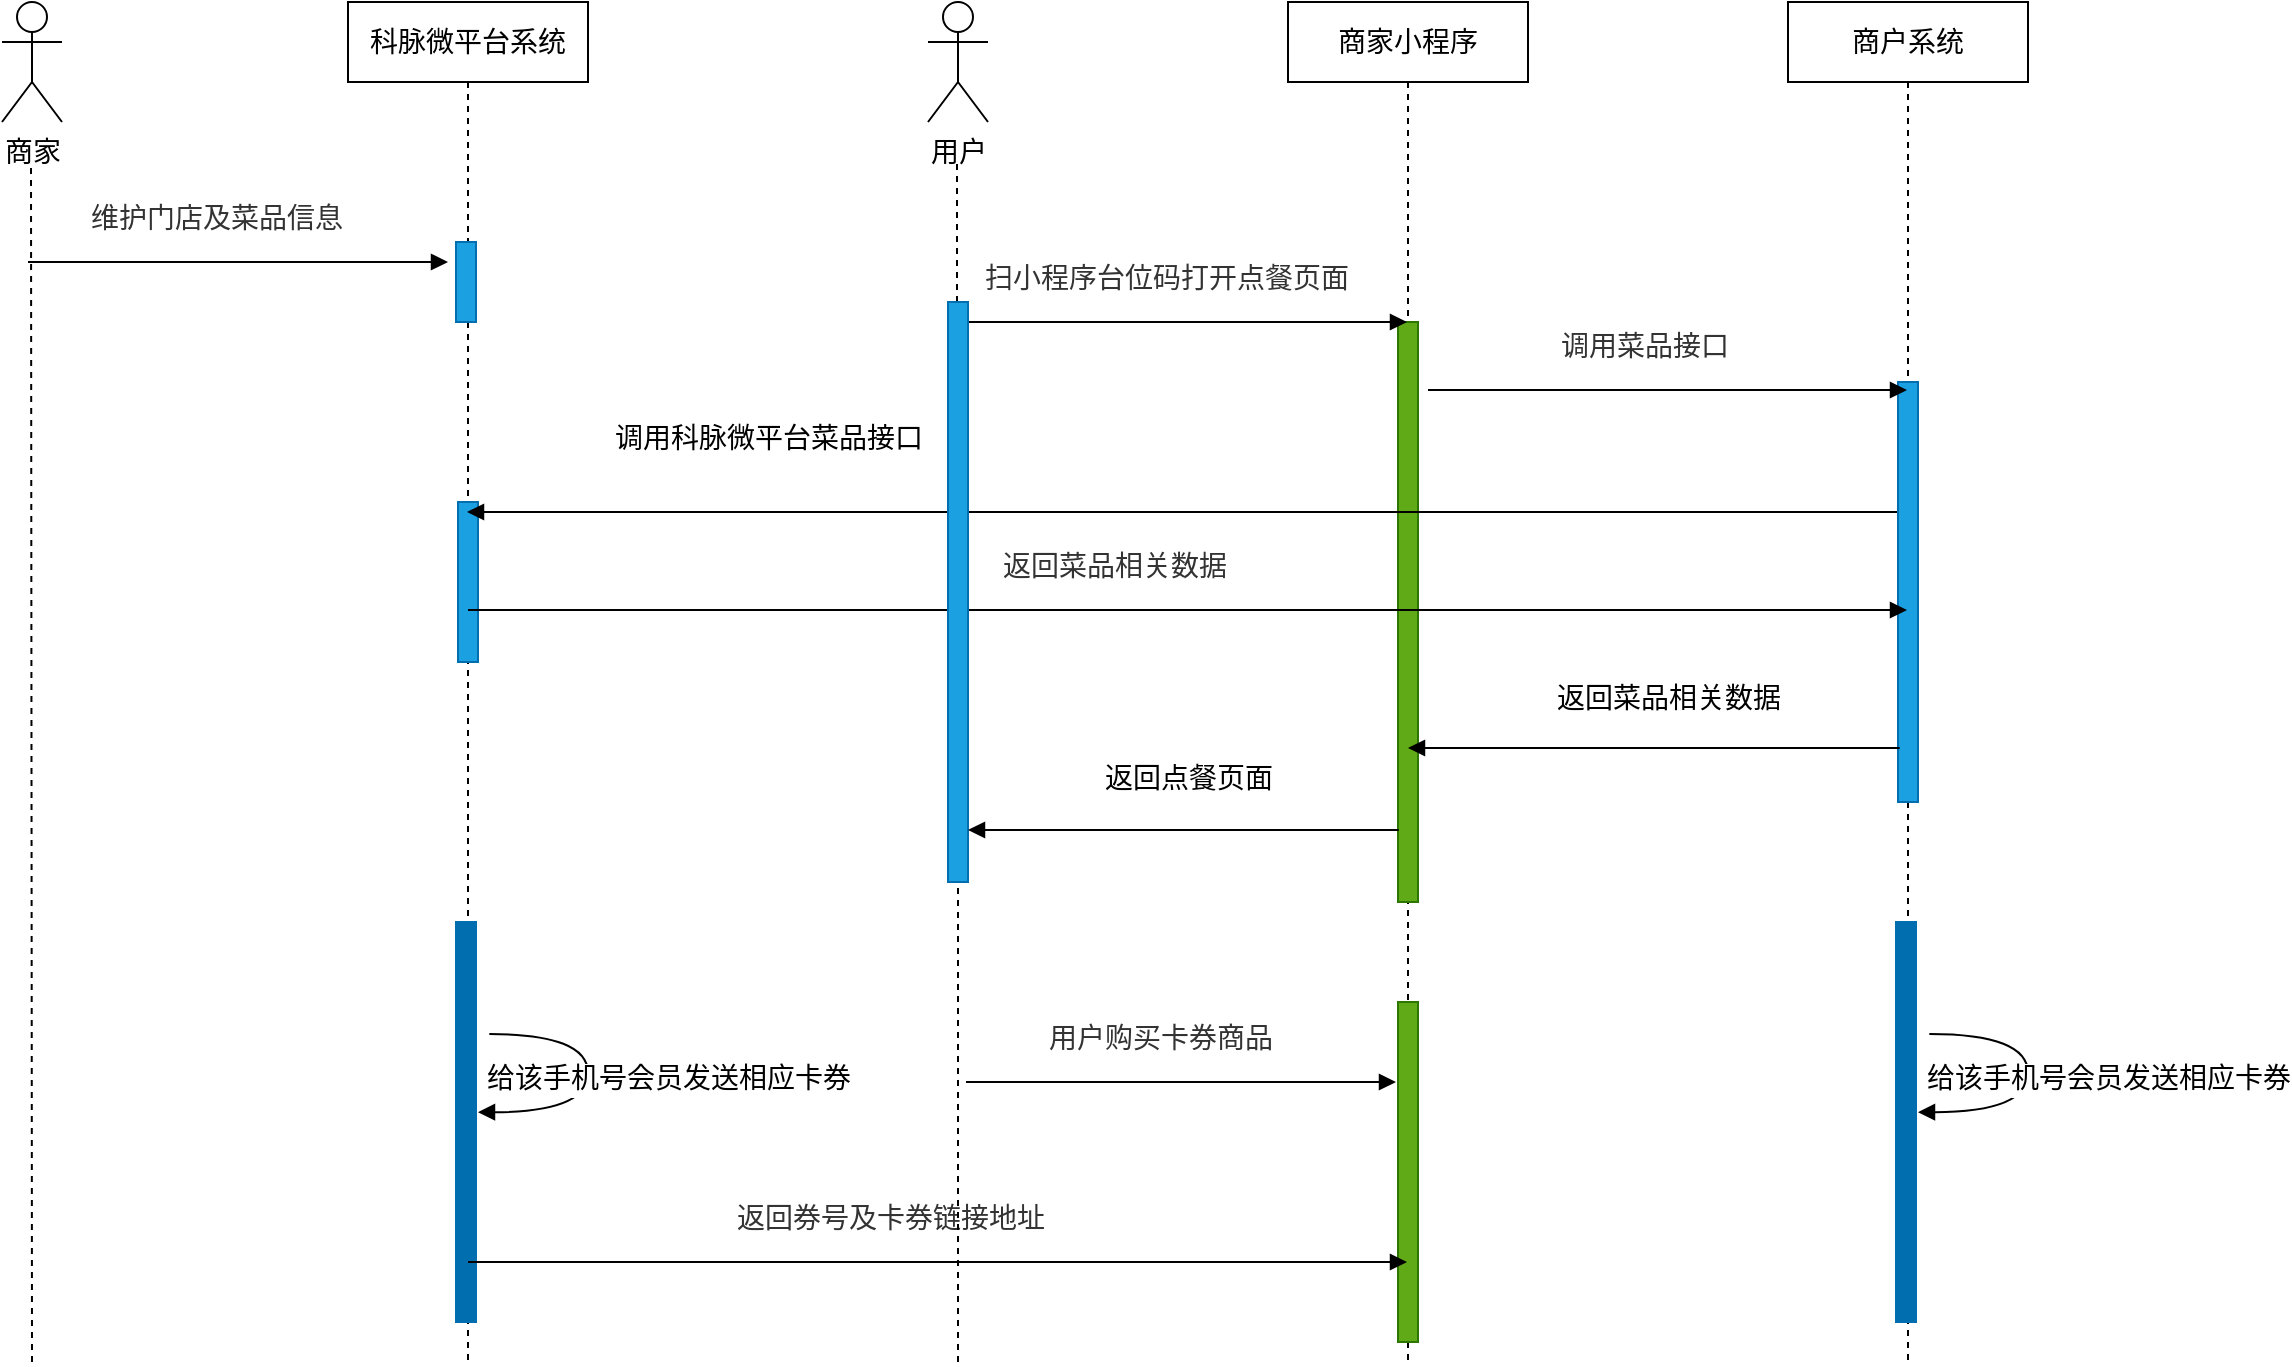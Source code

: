 <mxfile version="14.5.10" type="github"><diagram id="5aa129d9-4b51-9b99-0a78-bb2f967fc3d4" name="Page-1"><mxGraphModel dx="1822" dy="794" grid="1" gridSize="10" guides="1" tooltips="1" connect="1" arrows="1" fold="1" page="0" pageScale="1" pageWidth="827" pageHeight="1169" background="#ffffff" math="0" shadow="0"><root><mxCell id="0"/><mxCell id="1" parent="0"/><mxCell id="y1rh6phJj4241kgfLrmI-49" value="&lt;font style=&quot;font-size: 14px&quot;&gt;商家&lt;/font&gt;" style="shape=umlActor;verticalLabelPosition=bottom;verticalAlign=top;html=1;outlineConnect=0;movable=1;resizable=1;rotatable=1;deletable=1;editable=1;connectable=1;" parent="1" vertex="1"><mxGeometry x="-53" y="80" width="30" height="60" as="geometry"/></mxCell><mxCell id="y1rh6phJj4241kgfLrmI-62" value="商家小程序" style="shape=umlLifeline;perimeter=lifelinePerimeter;whiteSpace=wrap;html=1;container=1;collapsible=0;recursiveResize=0;outlineConnect=0;fontSize=14;" parent="1" vertex="1"><mxGeometry x="590" y="80" width="120" height="680" as="geometry"/></mxCell><mxCell id="y1rh6phJj4241kgfLrmI-63" value="" style="html=1;points=[];perimeter=orthogonalPerimeter;fillColor=#60a917;strokeColor=#2D7600;fontColor=#ffffff;" parent="y1rh6phJj4241kgfLrmI-62" vertex="1"><mxGeometry x="55" y="160" width="10" height="290" as="geometry"/></mxCell><mxCell id="QpcFcwuWjfST1NYp_s-o-11" value="" style="html=1;points=[];perimeter=orthogonalPerimeter;fillColor=#60a917;strokeColor=#2D7600;fontColor=#ffffff;" parent="y1rh6phJj4241kgfLrmI-62" vertex="1"><mxGeometry x="55" y="500" width="10" height="170" as="geometry"/></mxCell><mxCell id="y1rh6phJj4241kgfLrmI-64" value="&lt;font style=&quot;font-size: 14px&quot;&gt;科脉微平台系统&lt;/font&gt;" style="shape=umlLifeline;perimeter=lifelinePerimeter;whiteSpace=wrap;html=1;container=1;collapsible=0;recursiveResize=0;outlineConnect=0;" parent="1" vertex="1"><mxGeometry x="120" y="80" width="120" height="680" as="geometry"/></mxCell><mxCell id="y1rh6phJj4241kgfLrmI-65" value="" style="html=1;points=[];perimeter=orthogonalPerimeter;fillColor=#1ba1e2;strokeColor=#006EAF;fontColor=#ffffff;" parent="y1rh6phJj4241kgfLrmI-64" vertex="1"><mxGeometry x="54" y="120" width="10" height="40" as="geometry"/></mxCell><mxCell id="QpcFcwuWjfST1NYp_s-o-14" value="" style="html=1;points=[];perimeter=orthogonalPerimeter;rounded=0;shadow=0;comic=0;labelBackgroundColor=none;strokeColor=#006EAF;strokeWidth=1;fontFamily=Verdana;fontSize=12;fontColor=#ffffff;align=center;fillColor=#006EAF;" parent="y1rh6phJj4241kgfLrmI-64" vertex="1"><mxGeometry x="54" y="460" width="10" height="200" as="geometry"/></mxCell><mxCell id="QpcFcwuWjfST1NYp_s-o-15" value="&lt;span style=&quot;font-size: 14px&quot;&gt;给该手机号会员发送相应卡券&lt;/span&gt;" style="html=1;verticalAlign=bottom;endArrow=block;labelBackgroundColor=#ffffff;fontFamily=Verdana;fontSize=12;elbow=vertical;edgeStyle=orthogonalEdgeStyle;curved=1;exitX=1.066;exitY=0.713;exitPerimeter=0;" parent="y1rh6phJj4241kgfLrmI-64" edge="1"><mxGeometry x="0.162" y="40" relative="1" as="geometry"><mxPoint x="70.66" y="516.01" as="sourcePoint"/><mxPoint x="65" y="555.1" as="targetPoint"/><Array as="points"><mxPoint x="120" y="516.1"/><mxPoint x="120" y="555.1"/></Array><mxPoint as="offset"/></mxGeometry></mxCell><mxCell id="0CgtTunisocNIU1OMhdK-7" value="" style="html=1;points=[];perimeter=orthogonalPerimeter;fillColor=#1ba1e2;strokeColor=#006EAF;fontColor=#ffffff;" vertex="1" parent="y1rh6phJj4241kgfLrmI-64"><mxGeometry x="55" y="250" width="10" height="80" as="geometry"/></mxCell><mxCell id="y1rh6phJj4241kgfLrmI-76" value="" style="endArrow=none;dashed=1;html=1;movable=1;resizable=1;rotatable=1;deletable=1;editable=1;connectable=1;" parent="1" edge="1"><mxGeometry width="50" height="50" relative="1" as="geometry"><mxPoint x="-38" y="760" as="sourcePoint"/><mxPoint x="-38.5" y="160" as="targetPoint"/></mxGeometry></mxCell><mxCell id="y1rh6phJj4241kgfLrmI-77" value="&lt;div style=&quot;text-align: left ; font-size: 14px&quot;&gt;&lt;font color=&quot;#333333&quot;&gt;扫小程序台位码打开点餐页面&lt;/font&gt;&lt;/div&gt;" style="html=1;verticalAlign=bottom;endArrow=block;labelBackgroundColor=none;fontFamily=Verdana;fontSize=14;edgeStyle=elbowEdgeStyle;elbow=vertical;" parent="1" edge="1"><mxGeometry x="-0.104" y="10" relative="1" as="geometry"><mxPoint x="430" y="240" as="sourcePoint"/><mxPoint x="649.5" y="240" as="targetPoint"/><mxPoint as="offset"/></mxGeometry></mxCell><mxCell id="QpcFcwuWjfST1NYp_s-o-5" value="&lt;span style=&quot;color: rgb(51 , 51 , 51) ; text-align: left&quot;&gt;&lt;font style=&quot;font-size: 14px&quot;&gt;维护门店及菜品信息&lt;/font&gt;&lt;/span&gt;" style="html=1;verticalAlign=bottom;endArrow=block;labelBackgroundColor=none;fontFamily=Verdana;fontSize=12;edgeStyle=elbowEdgeStyle;elbow=vertical;" parent="1" edge="1"><mxGeometry x="-0.104" y="10" relative="1" as="geometry"><mxPoint x="-40" y="210" as="sourcePoint"/><mxPoint x="170" y="210" as="targetPoint"/><mxPoint as="offset"/><Array as="points"><mxPoint x="65" y="210"/></Array></mxGeometry></mxCell><mxCell id="QpcFcwuWjfST1NYp_s-o-9" value="&lt;span style=&quot;font-size: 14px&quot;&gt;用户&lt;/span&gt;" style="shape=umlActor;verticalLabelPosition=bottom;verticalAlign=top;html=1;outlineConnect=0;movable=1;resizable=1;rotatable=1;deletable=1;editable=1;connectable=1;" parent="1" vertex="1"><mxGeometry x="410" y="80" width="30" height="60" as="geometry"/></mxCell><mxCell id="QpcFcwuWjfST1NYp_s-o-10" value="" style="endArrow=none;dashed=1;html=1;movable=1;resizable=1;rotatable=1;deletable=1;editable=1;connectable=1;startArrow=none;" parent="1" edge="1" source="0CgtTunisocNIU1OMhdK-9"><mxGeometry width="50" height="50" relative="1" as="geometry"><mxPoint x="425" y="760" as="sourcePoint"/><mxPoint x="424.5" y="160" as="targetPoint"/></mxGeometry></mxCell><mxCell id="QpcFcwuWjfST1NYp_s-o-12" value="&lt;div style=&quot;text-align: left; font-size: 14px;&quot;&gt;&lt;font color=&quot;#333333&quot; style=&quot;font-size: 14px;&quot;&gt;&lt;span style=&quot;font-size: 14px&quot;&gt;用户购买卡券商品&lt;/span&gt;&lt;/font&gt;&lt;/div&gt;" style="html=1;verticalAlign=bottom;endArrow=block;labelBackgroundColor=none;fontFamily=Verdana;fontSize=14;edgeStyle=elbowEdgeStyle;elbow=vertical;" parent="1" edge="1"><mxGeometry x="-0.104" y="10" relative="1" as="geometry"><mxPoint x="429" y="620" as="sourcePoint"/><mxPoint x="644" y="620" as="targetPoint"/><mxPoint as="offset"/></mxGeometry></mxCell><mxCell id="QpcFcwuWjfST1NYp_s-o-13" value="&lt;div style=&quot;text-align: left ; font-size: 14px&quot;&gt;调用科脉微平台菜品接口&lt;/div&gt;" style="html=1;verticalAlign=bottom;endArrow=block;labelBackgroundColor=none;fontFamily=Verdana;fontSize=14;edgeStyle=elbowEdgeStyle;elbow=vertical;" parent="1" edge="1"><mxGeometry x="0.671" y="-25" relative="1" as="geometry"><mxPoint x="725.5" y="335" as="sourcePoint"/><mxPoint x="179.5" y="335" as="targetPoint"/><mxPoint as="offset"/><Array as="points"><mxPoint x="910" y="335"/></Array></mxGeometry></mxCell><mxCell id="QpcFcwuWjfST1NYp_s-o-16" value="&lt;div style=&quot;text-align: left ; font-size: 14px&quot;&gt;&lt;font color=&quot;#333333&quot;&gt;返回券号及卡券链接地址&lt;/font&gt;&lt;/div&gt;" style="html=1;verticalAlign=bottom;endArrow=block;labelBackgroundColor=none;fontFamily=Verdana;fontSize=14;edgeStyle=elbowEdgeStyle;elbow=vertical;" parent="1" target="y1rh6phJj4241kgfLrmI-62" edge="1"><mxGeometry x="-0.104" y="10" relative="1" as="geometry"><mxPoint x="180" y="710" as="sourcePoint"/><mxPoint x="390" y="711" as="targetPoint"/><mxPoint as="offset"/></mxGeometry></mxCell><mxCell id="0CgtTunisocNIU1OMhdK-2" value="&lt;span style=&quot;font-size: 14px&quot;&gt;商户系统&lt;/span&gt;" style="shape=umlLifeline;perimeter=lifelinePerimeter;whiteSpace=wrap;html=1;container=1;collapsible=0;recursiveResize=0;outlineConnect=0;" vertex="1" parent="1"><mxGeometry x="840" y="80" width="120" height="680" as="geometry"/></mxCell><mxCell id="0CgtTunisocNIU1OMhdK-3" value="" style="html=1;points=[];perimeter=orthogonalPerimeter;fillColor=#1ba1e2;strokeColor=#006EAF;fontColor=#ffffff;" vertex="1" parent="0CgtTunisocNIU1OMhdK-2"><mxGeometry x="55" y="190" width="10" height="210" as="geometry"/></mxCell><mxCell id="0CgtTunisocNIU1OMhdK-4" value="" style="html=1;points=[];perimeter=orthogonalPerimeter;rounded=0;shadow=0;comic=0;labelBackgroundColor=none;strokeColor=#006EAF;strokeWidth=1;fontFamily=Verdana;fontSize=12;fontColor=#ffffff;align=center;fillColor=#006EAF;" vertex="1" parent="0CgtTunisocNIU1OMhdK-2"><mxGeometry x="54" y="460" width="10" height="200" as="geometry"/></mxCell><mxCell id="0CgtTunisocNIU1OMhdK-5" value="&lt;span style=&quot;font-size: 14px&quot;&gt;给该手机号会员发送相应卡券&lt;/span&gt;" style="html=1;verticalAlign=bottom;endArrow=block;labelBackgroundColor=#ffffff;fontFamily=Verdana;fontSize=12;elbow=vertical;edgeStyle=orthogonalEdgeStyle;curved=1;exitX=1.066;exitY=0.713;exitPerimeter=0;" edge="1" parent="0CgtTunisocNIU1OMhdK-2"><mxGeometry x="0.162" y="40" relative="1" as="geometry"><mxPoint x="70.66" y="516.01" as="sourcePoint"/><mxPoint x="65" y="555.1" as="targetPoint"/><Array as="points"><mxPoint x="120" y="516.1"/><mxPoint x="120" y="555.1"/></Array><mxPoint as="offset"/></mxGeometry></mxCell><mxCell id="0CgtTunisocNIU1OMhdK-6" value="&lt;div style=&quot;text-align: left ; font-size: 14px&quot;&gt;&lt;font color=&quot;#333333&quot;&gt;调用菜品接口&lt;/font&gt;&lt;/div&gt;" style="html=1;verticalAlign=bottom;endArrow=block;labelBackgroundColor=none;fontFamily=Verdana;fontSize=14;edgeStyle=elbowEdgeStyle;elbow=vertical;" edge="1" parent="1"><mxGeometry x="-0.104" y="10" relative="1" as="geometry"><mxPoint x="660" y="274" as="sourcePoint"/><mxPoint x="899.5" y="274" as="targetPoint"/><mxPoint as="offset"/></mxGeometry></mxCell><mxCell id="0CgtTunisocNIU1OMhdK-8" value="&lt;div style=&quot;text-align: left&quot;&gt;&lt;span style=&quot;font-size: 14px&quot;&gt;&lt;font color=&quot;#333333&quot;&gt;返回菜品相关数据&lt;/font&gt;&lt;/span&gt;&lt;/div&gt;" style="html=1;verticalAlign=bottom;endArrow=block;labelBackgroundColor=none;fontFamily=Verdana;fontSize=12;edgeStyle=elbowEdgeStyle;elbow=vertical;" edge="1" parent="1"><mxGeometry x="-0.104" y="10" relative="1" as="geometry"><mxPoint x="180" y="384" as="sourcePoint"/><mxPoint x="899.5" y="384" as="targetPoint"/><mxPoint as="offset"/><Array as="points"><mxPoint x="285" y="384"/></Array></mxGeometry></mxCell><mxCell id="0CgtTunisocNIU1OMhdK-9" value="" style="html=1;points=[];perimeter=orthogonalPerimeter;fillColor=#1ba1e2;strokeColor=#006EAF;fontColor=#ffffff;" vertex="1" parent="1"><mxGeometry x="420" y="230" width="10" height="290" as="geometry"/></mxCell><mxCell id="0CgtTunisocNIU1OMhdK-10" value="" style="endArrow=none;dashed=1;html=1;movable=1;resizable=1;rotatable=1;deletable=1;editable=1;connectable=1;" edge="1" parent="1" target="0CgtTunisocNIU1OMhdK-9"><mxGeometry width="50" height="50" relative="1" as="geometry"><mxPoint x="425" y="760" as="sourcePoint"/><mxPoint x="424.5" y="160" as="targetPoint"/></mxGeometry></mxCell><mxCell id="0CgtTunisocNIU1OMhdK-11" value="&lt;div style=&quot;text-align: left ; font-size: 14px&quot;&gt;返回菜品相关数据&lt;/div&gt;" style="html=1;verticalAlign=bottom;endArrow=block;labelBackgroundColor=none;fontFamily=Verdana;fontSize=14;edgeStyle=elbowEdgeStyle;elbow=vertical;" edge="1" parent="1"><mxGeometry x="0.402" y="-13" relative="1" as="geometry"><mxPoint x="716" y="453" as="sourcePoint"/><mxPoint x="650" y="453" as="targetPoint"/><mxPoint as="offset"/><Array as="points"><mxPoint x="900.5" y="453"/></Array></mxGeometry></mxCell><mxCell id="0CgtTunisocNIU1OMhdK-12" value="&lt;div style=&quot;text-align: left ; font-size: 14px&quot;&gt;返回点餐页面&lt;/div&gt;" style="html=1;verticalAlign=bottom;endArrow=block;labelBackgroundColor=none;fontFamily=Verdana;fontSize=14;edgeStyle=elbowEdgeStyle;elbow=vertical;" edge="1" parent="1"><mxGeometry x="0.442" y="-14" relative="1" as="geometry"><mxPoint x="476" y="494" as="sourcePoint"/><mxPoint x="430" y="494" as="targetPoint"/><mxPoint as="offset"/><Array as="points"><mxPoint x="650" y="494"/></Array></mxGeometry></mxCell></root></mxGraphModel></diagram></mxfile>